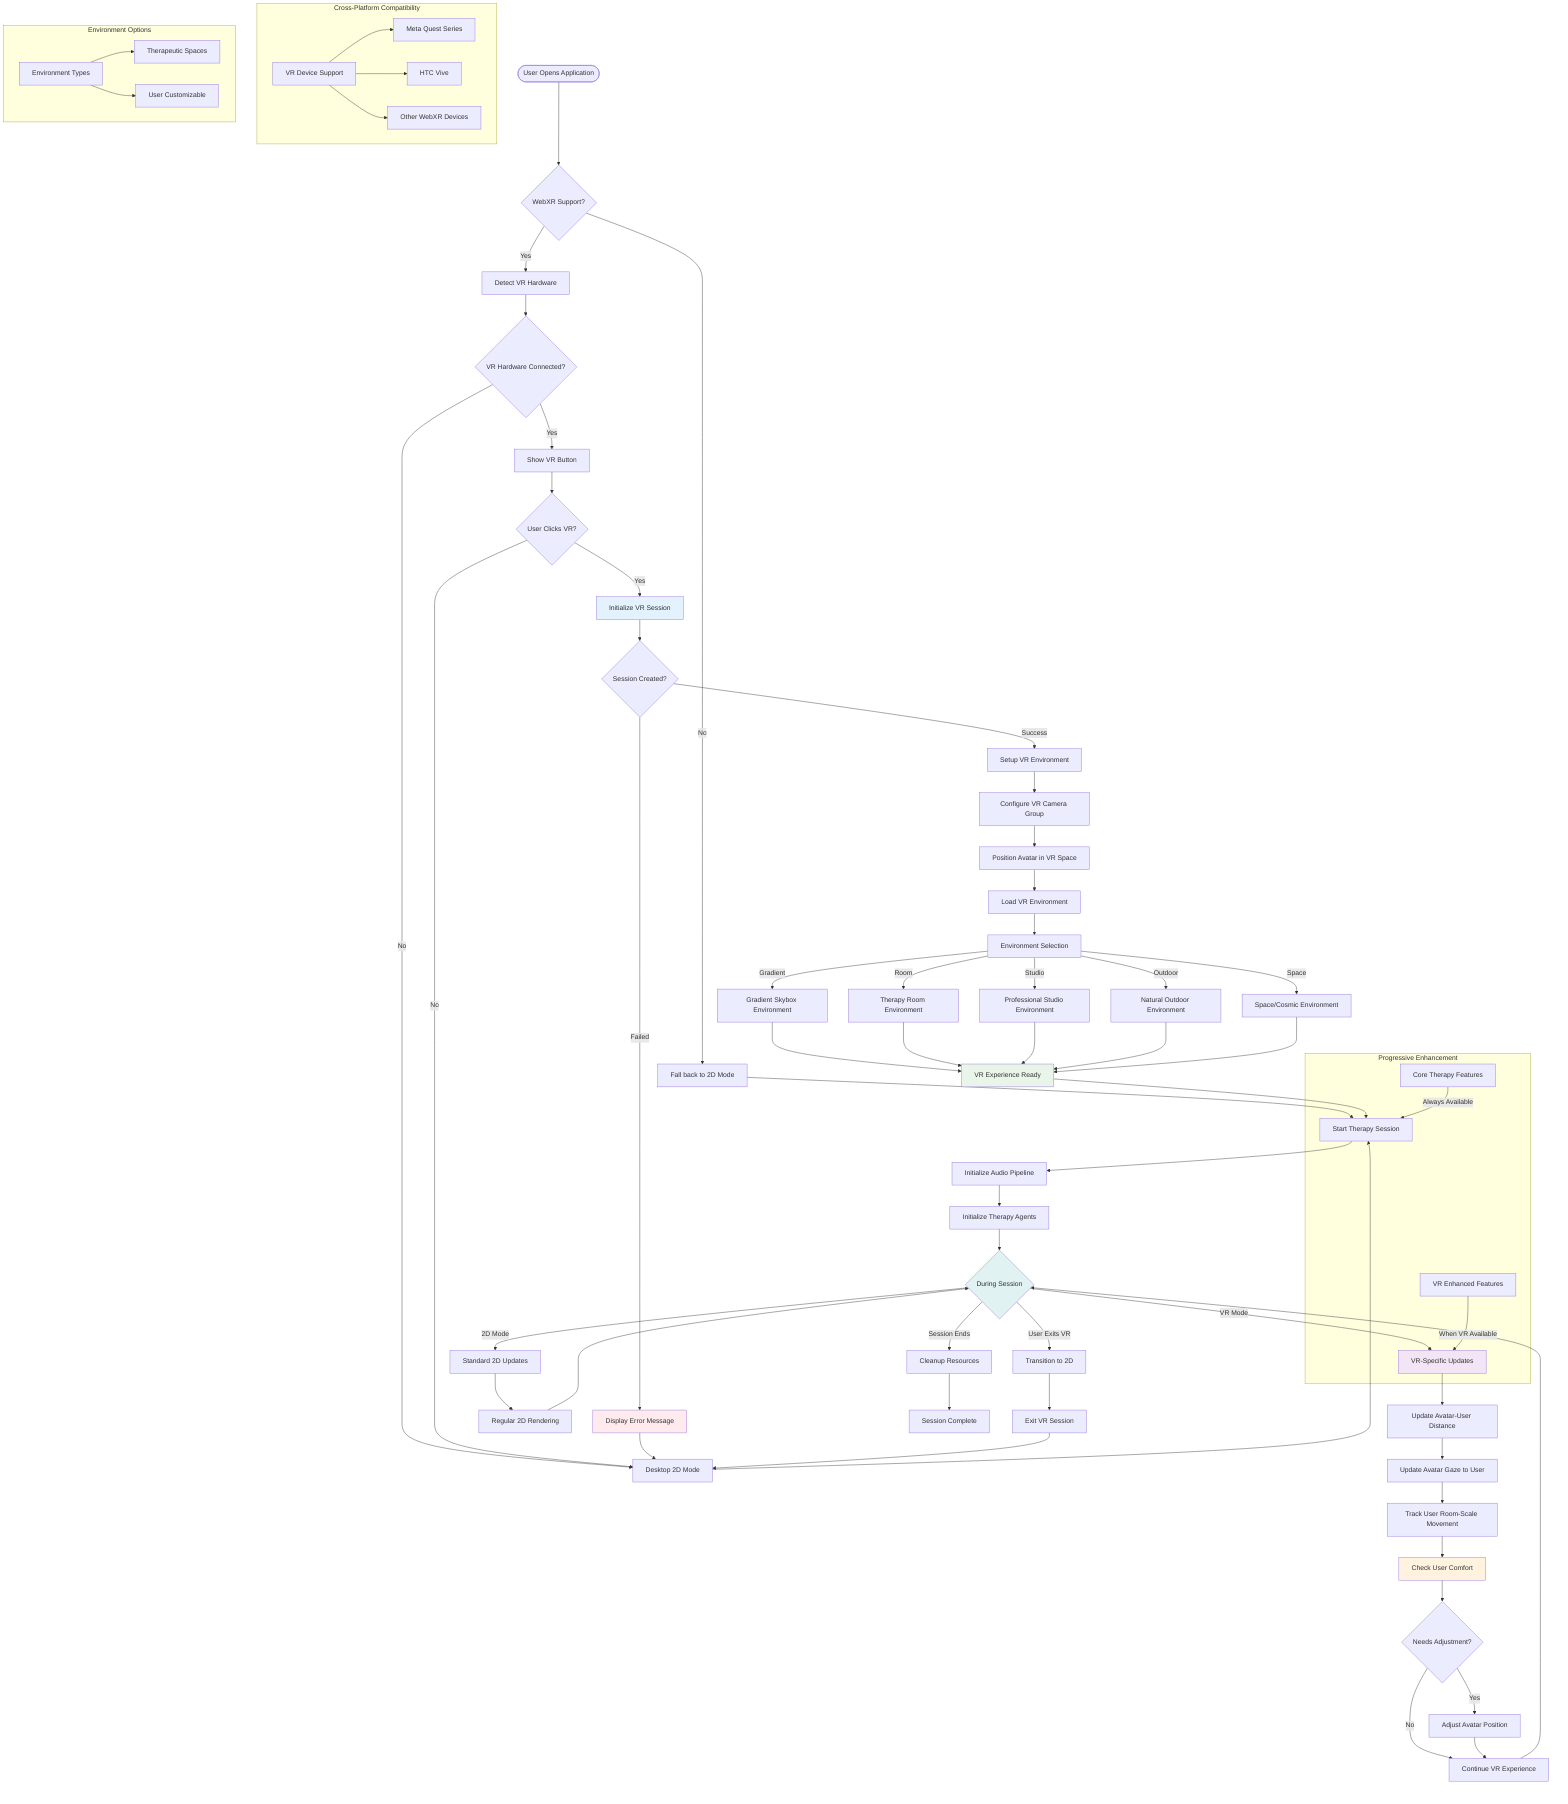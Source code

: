 flowchart TD
    Start([User Opens Application]) --> BrowserCheck{WebXR Support?}
    
    BrowserCheck --> |Yes| VRDetection[Detect VR Hardware]
    BrowserCheck --> |No| Fallback2D[Fall back to 2D Mode]
    
    VRDetection --> HardwareCheck{VR Hardware Connected?}
    HardwareCheck --> |Yes| VRButton[Show VR Button]
    HardwareCheck --> |No| Desktop2D[Desktop 2D Mode]
    
    VRButton --> UserChoice{User Clicks VR?}
    UserChoice --> |Yes| VRSession[Initialize VR Session]
    UserChoice --> |No| Desktop2D
    
    VRSession --> SessionCheck{Session Created?}
    SessionCheck --> |Success| VRSetup[Setup VR Environment]
    SessionCheck --> |Failed| ErrorHandle[Display Error Message]
    
    ErrorHandle --> Desktop2D
    
    VRSetup --> CameraSetup[Configure VR Camera Group]
    CameraSetup --> AvatarPosition[Position Avatar in VR Space]
    AvatarPosition --> EnvironmentLoad[Load VR Environment]
    
    EnvironmentLoad --> EnvChoice[Environment Selection]
    EnvChoice --> |Gradient| GradientEnv[Gradient Skybox Environment]
    EnvChoice --> |Room| RoomEnv[Therapy Room Environment]
    EnvChoice --> |Studio| StudioEnv[Professional Studio Environment]
    EnvChoice --> |Outdoor| OutdoorEnv[Natural Outdoor Environment]
    EnvChoice --> |Space| SpaceEnv[Space/Cosmic Environment]
    
    GradientEnv --> VRReady[VR Experience Ready]
    RoomEnv --> VRReady
    StudioEnv --> VRReady
    OutdoorEnv --> VRReady
    SpaceEnv --> VRReady
    
    Desktop2D --> TherapySession[Start Therapy Session]
    Fallback2D --> TherapySession
    VRReady --> TherapySession
    
    TherapySession --> AudioInit[Initialize Audio Pipeline]
    AudioInit --> AgentInit[Initialize Therapy Agents]
    
    AgentInit --> SessionLoop{During Session}
    
    SessionLoop --> |VR Mode| VRUpdates[VR-Specific Updates]
    SessionLoop --> |2D Mode| StandardUpdates[Standard 2D Updates]
    
    VRUpdates --> AvatarTracking[Update Avatar-User Distance]
    AvatarTracking --> GazeTracking[Update Avatar Gaze to User]
    GazeTracking --> MovementTracking[Track User Room-Scale Movement]
    MovementTracking --> ComfortCheck[Check User Comfort]
    
    ComfortCheck --> ComfortAdjust{Needs Adjustment?}
    ComfortAdjust --> |Yes| AdjustPosition[Adjust Avatar Position]
    ComfortAdjust --> |No| ContinueVR[Continue VR Experience]
    
    AdjustPosition --> ContinueVR
    ContinueVR --> SessionLoop
    
    StandardUpdates --> Regular2D[Regular 2D Rendering]
    Regular2D --> SessionLoop
    
    SessionLoop --> |Session Ends| Cleanup[Cleanup Resources]
    SessionLoop --> |User Exits VR| VRTransition[Transition to 2D]
    
    VRTransition --> ExitVR[Exit VR Session]
    ExitVR --> Desktop2D
    
    Cleanup --> SessionEnd[Session Complete]
    
    subgraph "Cross-Platform Compatibility"
        VRDevices[VR Device Support]
        MetaQuest[Meta Quest Series]
        HTCVive[HTC Vive]
        Other[Other WebXR Devices]
        
        VRDevices --> MetaQuest
        VRDevices --> HTCVive
        VRDevices --> Other
    end
    
    subgraph "Progressive Enhancement"
        BaseFeatures[Core Therapy Features]
        VREnhanced[VR Enhanced Features]
        
        BaseFeatures --> |Always Available| TherapySession
        VREnhanced --> |When VR Available| VRUpdates
    end
    
    subgraph "Environment Options"
        EnvTypes[Environment Types]
        Therapeutic[Therapeutic Spaces]
        Customizable[User Customizable]
        
        EnvTypes --> Therapeutic
        EnvTypes --> Customizable
    end
    
    style VRSession fill:#e3f2fd
    style VRReady fill:#e8f5e8
    style VRUpdates fill:#f3e5f5
    style ErrorHandle fill:#ffebee
    style ComfortCheck fill:#fff3e0
    style SessionLoop fill:#e0f2f1